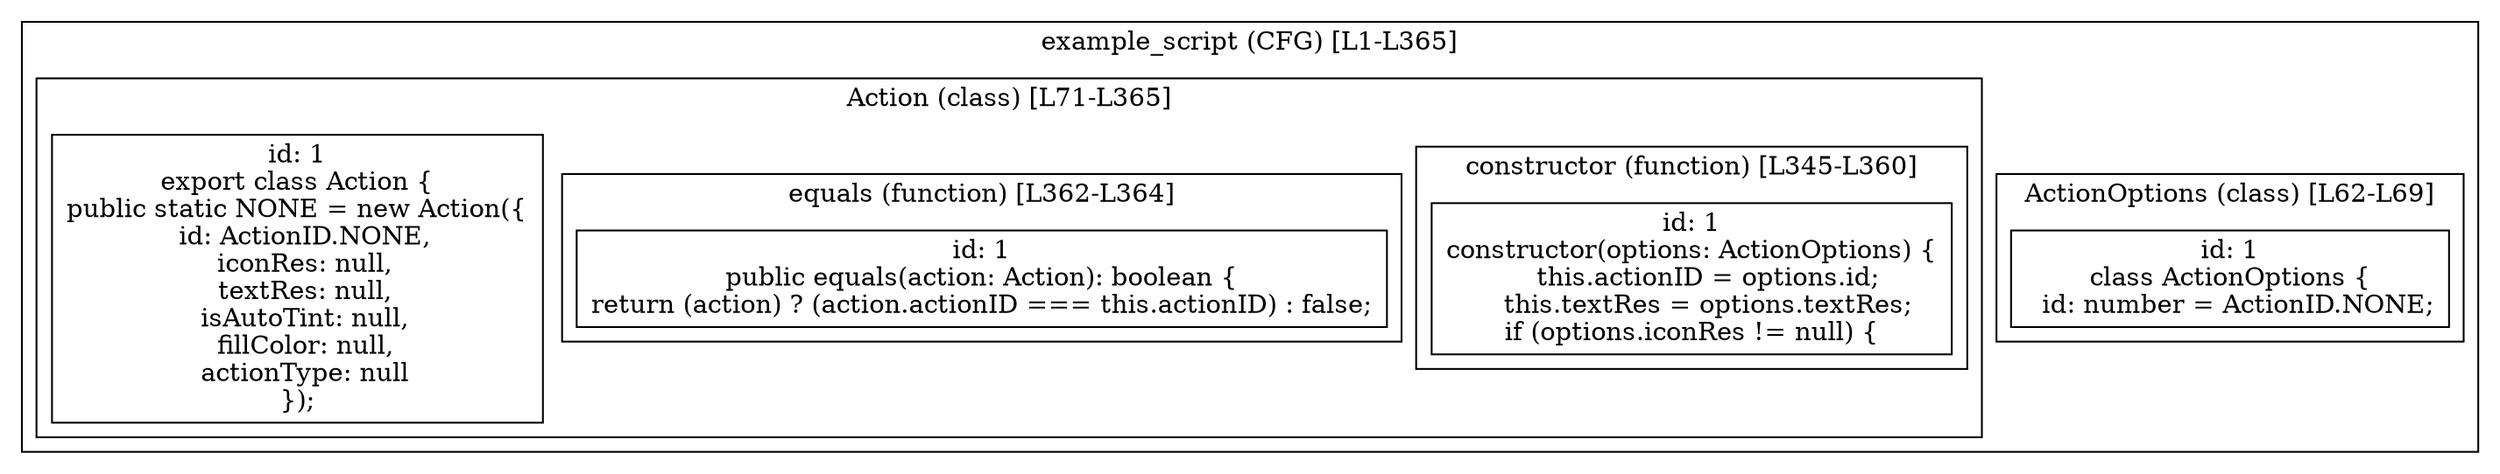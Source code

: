 digraph "74.ts" {
  subgraph "cluster_1" {
    label="example_script (CFG) [L1-L365]";
  subgraph "cluster_2" {
    label="ActionOptions (class) [L62-L69]";
    node_2_1 [label="id: 1\nclass ActionOptions {
  id: number = ActionID.NONE;", shape=box];
  }
  subgraph "cluster_3" {
    label="Action (class) [L71-L365]";
    node_3_1 [label="id: 1\nexport class Action {
public static NONE = new Action({
  id: ActionID.NONE,
  iconRes: null,
  textRes: null,
  isAutoTint: null,
  fillColor: null,
  actionType: null
});", shape=box];
  subgraph "cluster_4" {
    label="constructor (function) [L345-L360]";
    node_4_1 [label="id: 1\nconstructor(options: ActionOptions) {
    this.actionID = options.id;
    this.textRes = options.textRes;
if (options.iconRes != null) {", shape=box];
  }
  subgraph "cluster_5" {
    label="equals (function) [L362-L364]";
    node_5_1 [label="id: 1\npublic equals(action: Action): boolean {
return (action) ? (action.actionID === this.actionID) : false;", shape=box];
  }
  }
  }
}